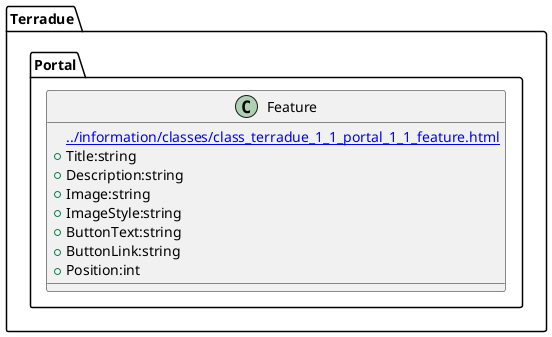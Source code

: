 @startuml
set namespaceSeparator ::
class Terradue::Portal::Feature {
[[../information/classes/class_terradue_1_1_portal_1_1_feature.html]]
 +Title:string
 +Description:string
 +Image:string
 +ImageStyle:string
 +ButtonText:string
 +ButtonLink:string
 +Position:int
}
@enduml
